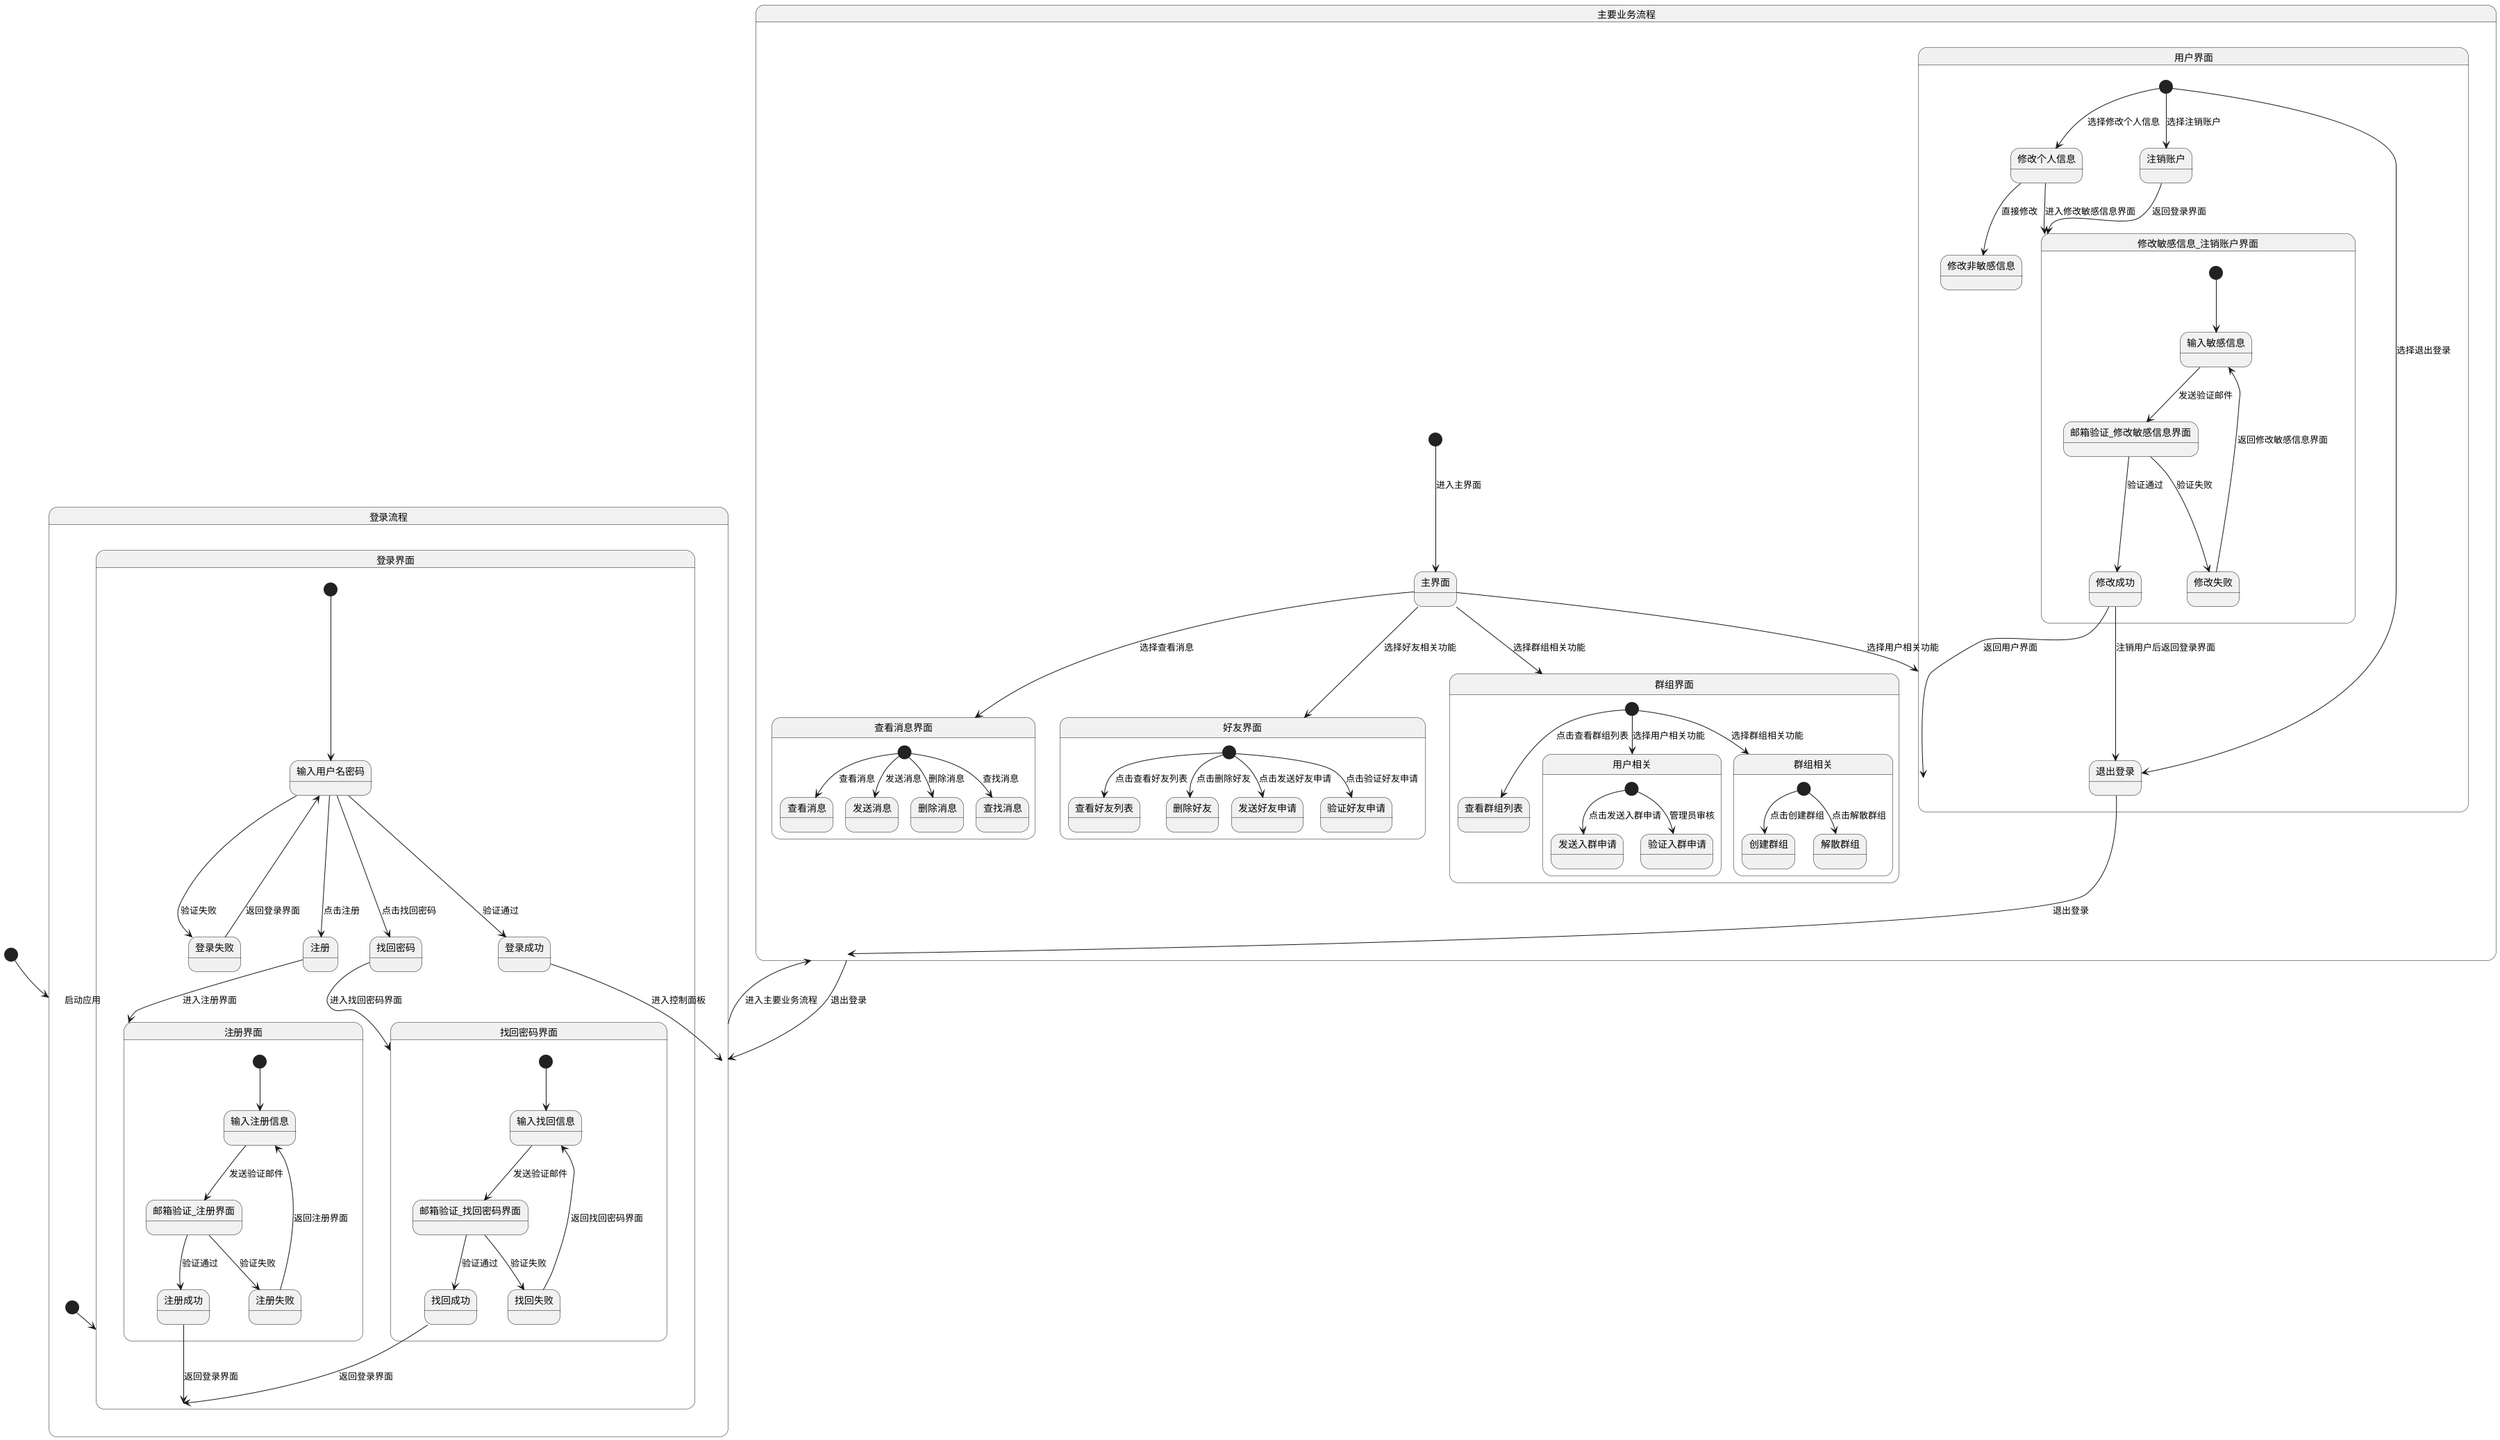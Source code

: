 @startuml 登录设计-自动机图

[*] --> 登录流程 : 启动应用

state 登录流程 {
    [*] --> 登录界面

    state 登录界面 {
        [*] --> 输入用户名密码
        输入用户名密码 --> 登录成功 : 验证通过
        输入用户名密码 --> 登录失败 : 验证失败
        输入用户名密码 --> 注册 : 点击注册
        输入用户名密码 --> 找回密码 : 点击找回密码

        登录成功 --> 登录流程 : 进入控制面板
        登录失败 --> 输入用户名密码 : 返回登录界面
        注册 --> 注册界面 : 进入注册界面
        找回密码 --> 找回密码界面 : 进入找回密码界面
    }

    state 注册界面 {
        [*] --> 输入注册信息
        输入注册信息 --> 邮箱验证_注册界面 : 发送验证邮件
        邮箱验证_注册界面 --> 注册成功 : 验证通过
        邮箱验证_注册界面 --> 注册失败 : 验证失败
    }

    注册成功 --> 登录界面 : 返回登录界面
    注册失败 --> 输入注册信息 : 返回注册界面

    state 找回密码界面 {
        [*] --> 输入找回信息
        输入找回信息 --> 邮箱验证_找回密码界面 : 发送验证邮件
        邮箱验证_找回密码界面 --> 找回成功 : 验证通过
        邮箱验证_找回密码界面 --> 找回失败 : 验证失败
    }

    找回成功 --> 登录界面 : 返回登录界面
    找回失败 --> 输入找回信息 : 返回找回密码界面
}

登录流程 --> 主要业务流程 : 进入主要业务流程

state 主要业务流程 {
    [*] --> 主界面 : 进入主界面
    主界面 --> 好友界面 : 选择好友相关功能
    主界面 --> 群组界面 : 选择群组相关功能
    主界面 --> 用户界面 : 选择用户相关功能
    主界面 --> 查看消息界面 : 选择查看消息

    state 好友界面 {
        [*] --> 查看好友列表 : 点击查看好友列表
        [*] --> 删除好友 : 点击删除好友
        [*] --> 发送好友申请 : 点击发送好友申请
        [*] --> 验证好友申请 : 点击验证好友申请
    }

    state 群组界面 {
        [*] --> 查看群组列表 : 点击查看群组列表
        [*] --> 用户相关 : 选择用户相关功能
        [*] --> 群组相关 : 选择群组相关功能

        state 用户相关 {
            [*] --> 发送入群申请 : 点击发送入群申请
            [*] --> 验证入群申请 : 管理员审核
        }

        state 群组相关 {
            [*] --> 创建群组 : 点击创建群组
            [*] --> 解散群组 : 点击解散群组
        }
    }

    state 用户界面 {
        [*] --> 修改个人信息 : 选择修改个人信息
        修改个人信息 --> 修改敏感信息_注销账户界面 : 进入修改敏感信息界面
        修改个人信息 --> 修改非敏感信息 : 直接修改
        [*] --> 注销账户 : 选择注销账户
        [*] --> 退出登录 : 选择退出登录
        注销账户 --> 修改敏感信息_注销账户界面 : 返回登录界面
        退出登录 --> 主要业务流程 : 退出登录
    }

    state 修改敏感信息_注销账户界面 {
        [*] --> 输入敏感信息
        输入敏感信息 --> 邮箱验证_修改敏感信息界面 : 发送验证邮件
        邮箱验证_修改敏感信息界面 --> 修改成功 : 验证通过
        邮箱验证_修改敏感信息界面 --> 修改失败 : 验证失败
    }

    state 查看消息界面 {
        [*] --> 查看消息 : 查看消息
        [*] --> 发送消息 : 发送消息
        [*] --> 删除消息 : 删除消息
        [*] --> 查找消息 : 查找消息
    }

    修改成功 --> 用户界面 : 返回用户界面
    修改成功 --> 退出登录 : 注销用户后返回登录界面
    修改失败 --> 输入敏感信息 : 返回修改敏感信息界面


}

主要业务流程 --> 登录流程 : 退出登录

@enduml
